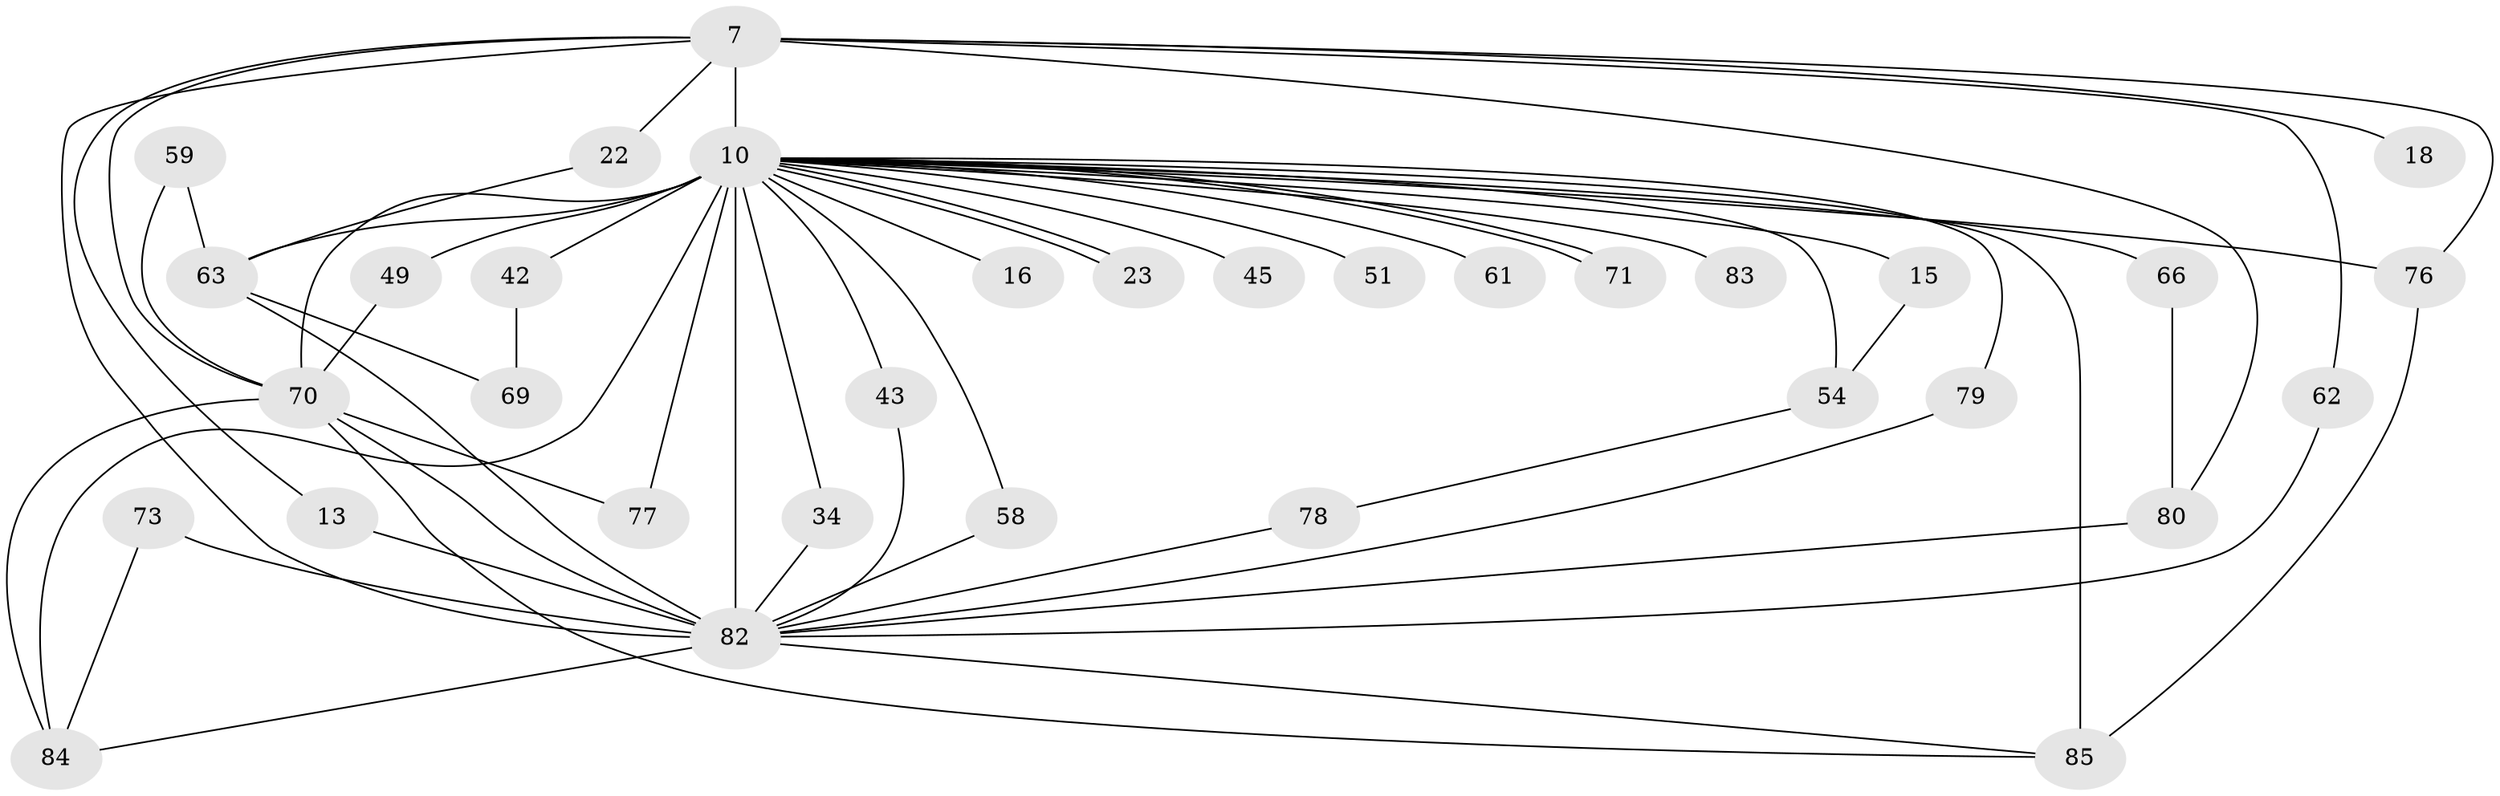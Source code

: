 // original degree distribution, {19: 0.023529411764705882, 16: 0.023529411764705882, 26: 0.011764705882352941, 15: 0.011764705882352941, 12: 0.011764705882352941, 21: 0.023529411764705882, 23: 0.011764705882352941, 3: 0.21176470588235294, 6: 0.047058823529411764, 2: 0.5294117647058824, 4: 0.07058823529411765, 5: 0.023529411764705882}
// Generated by graph-tools (version 1.1) at 2025/47/03/04/25 21:47:39]
// undirected, 34 vertices, 61 edges
graph export_dot {
graph [start="1"]
  node [color=gray90,style=filled];
  7 [super="+4"];
  10 [super="+5+9"];
  13;
  15;
  16;
  18;
  22;
  23;
  34;
  42;
  43 [super="+28"];
  45;
  49;
  51;
  54 [super="+35"];
  58;
  59;
  61;
  62;
  63 [super="+47+36"];
  66;
  69;
  70 [super="+67+64"];
  71;
  73 [super="+56"];
  76 [super="+57"];
  77;
  78;
  79 [super="+37"];
  80 [super="+25"];
  82 [super="+21+55+75"];
  83;
  84 [super="+46+39+50+74"];
  85 [super="+81+52"];
  7 -- 10 [weight=8];
  7 -- 22 [weight=2];
  7 -- 80;
  7 -- 13;
  7 -- 18;
  7 -- 62;
  7 -- 76 [weight=2];
  7 -- 70 [weight=5];
  7 -- 82 [weight=4];
  10 -- 16 [weight=2];
  10 -- 23;
  10 -- 23;
  10 -- 45 [weight=2];
  10 -- 66;
  10 -- 71;
  10 -- 71;
  10 -- 70 [weight=11];
  10 -- 77;
  10 -- 15 [weight=2];
  10 -- 82 [weight=17];
  10 -- 83 [weight=2];
  10 -- 42 [weight=2];
  10 -- 49;
  10 -- 58;
  10 -- 61 [weight=2];
  10 -- 63 [weight=4];
  10 -- 76 [weight=4];
  10 -- 79;
  10 -- 85 [weight=2];
  10 -- 34;
  10 -- 51 [weight=2];
  10 -- 84 [weight=5];
  10 -- 43 [weight=2];
  10 -- 54 [weight=2];
  13 -- 82;
  15 -- 54;
  22 -- 63;
  34 -- 82;
  42 -- 69;
  43 -- 82 [weight=2];
  49 -- 70;
  54 -- 78;
  58 -- 82;
  59 -- 63;
  59 -- 70;
  62 -- 82;
  63 -- 69;
  63 -- 82 [weight=2];
  66 -- 80;
  70 -- 77;
  70 -- 82 [weight=7];
  70 -- 84 [weight=6];
  70 -- 85;
  73 -- 84;
  73 -- 82 [weight=2];
  76 -- 85;
  78 -- 82;
  79 -- 82;
  80 -- 82 [weight=2];
  82 -- 84;
  82 -- 85;
}
